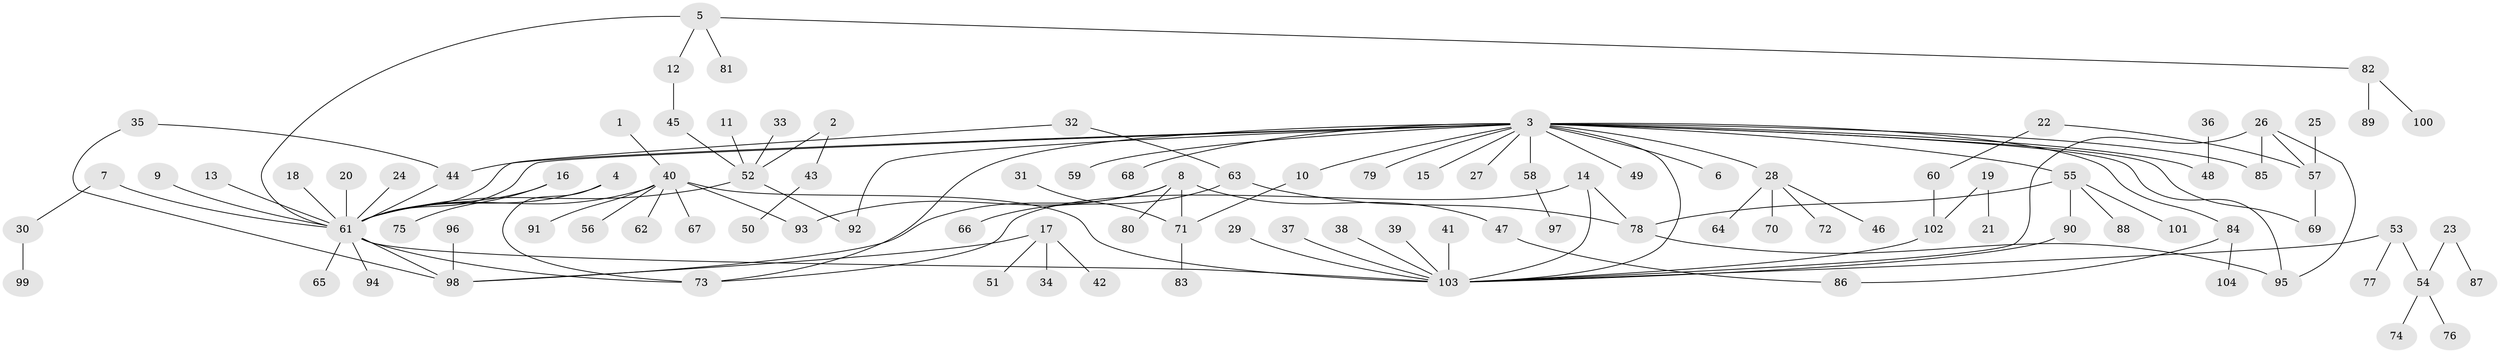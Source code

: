 // original degree distribution, {22: 0.006756756756756757, 7: 0.013513513513513514, 9: 0.006756756756756757, 1: 0.581081081081081, 24: 0.006756756756756757, 2: 0.16216216216216217, 3: 0.10810810810810811, 5: 0.060810810810810814, 14: 0.006756756756756757, 4: 0.04054054054054054, 6: 0.006756756756756757}
// Generated by graph-tools (version 1.1) at 2025/36/03/04/25 23:36:46]
// undirected, 104 vertices, 123 edges
graph export_dot {
  node [color=gray90,style=filled];
  1;
  2;
  3;
  4;
  5;
  6;
  7;
  8;
  9;
  10;
  11;
  12;
  13;
  14;
  15;
  16;
  17;
  18;
  19;
  20;
  21;
  22;
  23;
  24;
  25;
  26;
  27;
  28;
  29;
  30;
  31;
  32;
  33;
  34;
  35;
  36;
  37;
  38;
  39;
  40;
  41;
  42;
  43;
  44;
  45;
  46;
  47;
  48;
  49;
  50;
  51;
  52;
  53;
  54;
  55;
  56;
  57;
  58;
  59;
  60;
  61;
  62;
  63;
  64;
  65;
  66;
  67;
  68;
  69;
  70;
  71;
  72;
  73;
  74;
  75;
  76;
  77;
  78;
  79;
  80;
  81;
  82;
  83;
  84;
  85;
  86;
  87;
  88;
  89;
  90;
  91;
  92;
  93;
  94;
  95;
  96;
  97;
  98;
  99;
  100;
  101;
  102;
  103;
  104;
  1 -- 40 [weight=1.0];
  2 -- 43 [weight=1.0];
  2 -- 52 [weight=1.0];
  3 -- 6 [weight=1.0];
  3 -- 10 [weight=1.0];
  3 -- 15 [weight=1.0];
  3 -- 27 [weight=1.0];
  3 -- 28 [weight=1.0];
  3 -- 44 [weight=1.0];
  3 -- 48 [weight=1.0];
  3 -- 49 [weight=1.0];
  3 -- 55 [weight=1.0];
  3 -- 58 [weight=1.0];
  3 -- 59 [weight=1.0];
  3 -- 61 [weight=1.0];
  3 -- 68 [weight=1.0];
  3 -- 69 [weight=1.0];
  3 -- 73 [weight=1.0];
  3 -- 79 [weight=1.0];
  3 -- 84 [weight=1.0];
  3 -- 85 [weight=1.0];
  3 -- 92 [weight=1.0];
  3 -- 95 [weight=1.0];
  3 -- 103 [weight=1.0];
  4 -- 61 [weight=1.0];
  4 -- 73 [weight=1.0];
  5 -- 12 [weight=1.0];
  5 -- 61 [weight=1.0];
  5 -- 81 [weight=1.0];
  5 -- 82 [weight=1.0];
  7 -- 30 [weight=1.0];
  7 -- 61 [weight=1.0];
  8 -- 47 [weight=1.0];
  8 -- 71 [weight=1.0];
  8 -- 80 [weight=1.0];
  8 -- 93 [weight=1.0];
  8 -- 98 [weight=1.0];
  9 -- 61 [weight=1.0];
  10 -- 71 [weight=1.0];
  11 -- 52 [weight=1.0];
  12 -- 45 [weight=1.0];
  13 -- 61 [weight=1.0];
  14 -- 73 [weight=1.0];
  14 -- 78 [weight=1.0];
  14 -- 103 [weight=1.0];
  16 -- 61 [weight=1.0];
  16 -- 75 [weight=1.0];
  17 -- 34 [weight=1.0];
  17 -- 42 [weight=1.0];
  17 -- 51 [weight=1.0];
  17 -- 98 [weight=1.0];
  18 -- 61 [weight=1.0];
  19 -- 21 [weight=1.0];
  19 -- 102 [weight=1.0];
  20 -- 61 [weight=1.0];
  22 -- 57 [weight=1.0];
  22 -- 60 [weight=1.0];
  23 -- 54 [weight=1.0];
  23 -- 87 [weight=1.0];
  24 -- 61 [weight=1.0];
  25 -- 57 [weight=1.0];
  26 -- 57 [weight=1.0];
  26 -- 85 [weight=1.0];
  26 -- 95 [weight=1.0];
  26 -- 103 [weight=1.0];
  28 -- 46 [weight=1.0];
  28 -- 64 [weight=1.0];
  28 -- 70 [weight=1.0];
  28 -- 72 [weight=1.0];
  29 -- 103 [weight=1.0];
  30 -- 99 [weight=1.0];
  31 -- 71 [weight=1.0];
  32 -- 61 [weight=1.0];
  32 -- 63 [weight=1.0];
  33 -- 52 [weight=1.0];
  35 -- 44 [weight=1.0];
  35 -- 98 [weight=1.0];
  36 -- 48 [weight=1.0];
  37 -- 103 [weight=1.0];
  38 -- 103 [weight=1.0];
  39 -- 103 [weight=1.0];
  40 -- 56 [weight=1.0];
  40 -- 61 [weight=1.0];
  40 -- 62 [weight=1.0];
  40 -- 67 [weight=1.0];
  40 -- 91 [weight=1.0];
  40 -- 93 [weight=1.0];
  40 -- 103 [weight=1.0];
  41 -- 103 [weight=1.0];
  43 -- 50 [weight=1.0];
  44 -- 61 [weight=1.0];
  45 -- 52 [weight=1.0];
  47 -- 86 [weight=1.0];
  52 -- 61 [weight=1.0];
  52 -- 92 [weight=1.0];
  53 -- 54 [weight=1.0];
  53 -- 77 [weight=1.0];
  53 -- 103 [weight=1.0];
  54 -- 74 [weight=1.0];
  54 -- 76 [weight=1.0];
  55 -- 78 [weight=1.0];
  55 -- 88 [weight=1.0];
  55 -- 90 [weight=1.0];
  55 -- 101 [weight=1.0];
  57 -- 69 [weight=1.0];
  58 -- 97 [weight=1.0];
  60 -- 102 [weight=1.0];
  61 -- 65 [weight=1.0];
  61 -- 73 [weight=1.0];
  61 -- 94 [weight=1.0];
  61 -- 98 [weight=1.0];
  61 -- 103 [weight=1.0];
  63 -- 66 [weight=1.0];
  63 -- 78 [weight=1.0];
  71 -- 83 [weight=1.0];
  78 -- 95 [weight=1.0];
  82 -- 89 [weight=1.0];
  82 -- 100 [weight=1.0];
  84 -- 86 [weight=1.0];
  84 -- 104 [weight=1.0];
  90 -- 103 [weight=1.0];
  96 -- 98 [weight=1.0];
  102 -- 103 [weight=1.0];
}
